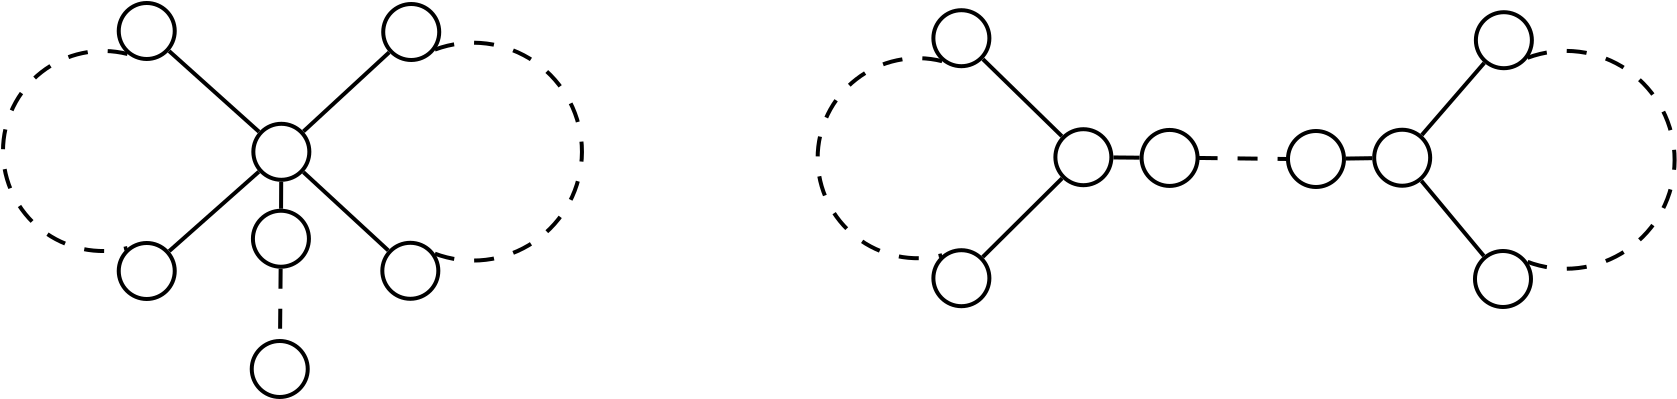 <?xml version="1.0" encoding="UTF-8"?>
<dia:diagram xmlns:dia="http://www.lysator.liu.se/~alla/dia/">
  <dia:layer name="Background" visible="true" active="true">
    <dia:object type="Standard - Line" version="0" id="O0">
      <dia:attribute name="obj_pos">
        <dia:point val="72.951,21.402"/>
      </dia:attribute>
      <dia:attribute name="obj_bb">
        <dia:rectangle val="68.858,17.406;73.093,21.544"/>
      </dia:attribute>
      <dia:attribute name="conn_endpoints">
        <dia:point val="72.951,21.402"/>
        <dia:point val="68.999,17.547"/>
      </dia:attribute>
      <dia:attribute name="numcp">
        <dia:int val="1"/>
      </dia:attribute>
      <dia:attribute name="line_width">
        <dia:real val="0.2"/>
      </dia:attribute>
      <dia:connections>
        <dia:connection handle="0" to="O1" connection="8"/>
        <dia:connection handle="1" to="O4" connection="8"/>
      </dia:connections>
    </dia:object>
    <dia:object type="Standard - Ellipse" version="0" id="O1">
      <dia:attribute name="obj_pos">
        <dia:point val="72.625,21.05"/>
      </dia:attribute>
      <dia:attribute name="obj_bb">
        <dia:rectangle val="72.525,20.95;75.525,23.95"/>
      </dia:attribute>
      <dia:attribute name="elem_corner">
        <dia:point val="72.625,21.05"/>
      </dia:attribute>
      <dia:attribute name="elem_width">
        <dia:real val="2.8"/>
      </dia:attribute>
      <dia:attribute name="elem_height">
        <dia:real val="2.8"/>
      </dia:attribute>
      <dia:attribute name="border_width">
        <dia:real val="0.2"/>
      </dia:attribute>
      <dia:attribute name="show_background">
        <dia:boolean val="false"/>
      </dia:attribute>
      <dia:attribute name="aspect">
        <dia:enum val="2"/>
      </dia:attribute>
    </dia:object>
    <dia:object type="Standard - Ellipse" version="0" id="O2">
      <dia:attribute name="obj_pos">
        <dia:point val="66.525,27.1"/>
      </dia:attribute>
      <dia:attribute name="obj_bb">
        <dia:rectangle val="66.425,27;69.425,30"/>
      </dia:attribute>
      <dia:attribute name="elem_corner">
        <dia:point val="66.525,27.1"/>
      </dia:attribute>
      <dia:attribute name="elem_width">
        <dia:real val="2.8"/>
      </dia:attribute>
      <dia:attribute name="elem_height">
        <dia:real val="2.8"/>
      </dia:attribute>
      <dia:attribute name="border_width">
        <dia:real val="0.2"/>
      </dia:attribute>
      <dia:attribute name="show_background">
        <dia:boolean val="false"/>
      </dia:attribute>
      <dia:attribute name="aspect">
        <dia:enum val="2"/>
      </dia:attribute>
    </dia:object>
    <dia:object type="Standard - Line" version="0" id="O3">
      <dia:attribute name="obj_pos">
        <dia:point val="68.99,27.444"/>
      </dia:attribute>
      <dia:attribute name="obj_bb">
        <dia:rectangle val="68.849,23.365;73.101,27.585"/>
      </dia:attribute>
      <dia:attribute name="conn_endpoints">
        <dia:point val="68.99,27.444"/>
        <dia:point val="72.96,23.506"/>
      </dia:attribute>
      <dia:attribute name="numcp">
        <dia:int val="1"/>
      </dia:attribute>
      <dia:attribute name="line_width">
        <dia:real val="0.2"/>
      </dia:attribute>
      <dia:connections>
        <dia:connection handle="0" to="O2" connection="8"/>
        <dia:connection handle="1" to="O1" connection="8"/>
      </dia:connections>
    </dia:object>
    <dia:object type="Standard - Ellipse" version="0" id="O4">
      <dia:attribute name="obj_pos">
        <dia:point val="66.525,15.1"/>
      </dia:attribute>
      <dia:attribute name="obj_bb">
        <dia:rectangle val="66.425,15;69.425,18"/>
      </dia:attribute>
      <dia:attribute name="elem_corner">
        <dia:point val="66.525,15.1"/>
      </dia:attribute>
      <dia:attribute name="elem_width">
        <dia:real val="2.8"/>
      </dia:attribute>
      <dia:attribute name="elem_height">
        <dia:real val="2.8"/>
      </dia:attribute>
      <dia:attribute name="border_width">
        <dia:real val="0.2"/>
      </dia:attribute>
      <dia:attribute name="show_background">
        <dia:boolean val="false"/>
      </dia:attribute>
      <dia:attribute name="aspect">
        <dia:enum val="2"/>
      </dia:attribute>
    </dia:object>
    <dia:object type="Standard - Line" version="0" id="O5">
      <dia:attribute name="obj_pos">
        <dia:point val="76.835,22.474"/>
      </dia:attribute>
      <dia:attribute name="obj_bb">
        <dia:rectangle val="75.424,22.362;76.936,22.575"/>
      </dia:attribute>
      <dia:attribute name="conn_endpoints">
        <dia:point val="76.835,22.474"/>
        <dia:point val="75.525,22.463"/>
      </dia:attribute>
      <dia:attribute name="numcp">
        <dia:int val="1"/>
      </dia:attribute>
      <dia:attribute name="line_width">
        <dia:real val="0.2"/>
      </dia:attribute>
      <dia:connections>
        <dia:connection handle="0" to="O6" connection="8"/>
        <dia:connection handle="1" to="O1" connection="8"/>
      </dia:connections>
    </dia:object>
    <dia:object type="Standard - Ellipse" version="0" id="O6">
      <dia:attribute name="obj_pos">
        <dia:point val="76.935,21.087"/>
      </dia:attribute>
      <dia:attribute name="obj_bb">
        <dia:rectangle val="76.835,20.987;79.835,23.987"/>
      </dia:attribute>
      <dia:attribute name="elem_corner">
        <dia:point val="76.935,21.087"/>
      </dia:attribute>
      <dia:attribute name="elem_width">
        <dia:real val="2.8"/>
      </dia:attribute>
      <dia:attribute name="elem_height">
        <dia:real val="2.8"/>
      </dia:attribute>
      <dia:attribute name="border_width">
        <dia:real val="0.2"/>
      </dia:attribute>
      <dia:attribute name="show_background">
        <dia:boolean val="false"/>
      </dia:attribute>
      <dia:attribute name="aspect">
        <dia:enum val="2"/>
      </dia:attribute>
    </dia:object>
    <dia:object type="Standard - Line" version="0" id="O7">
      <dia:attribute name="obj_pos">
        <dia:point val="90.946,21.343"/>
      </dia:attribute>
      <dia:attribute name="obj_bb">
        <dia:rectangle val="90.805,17.593;94.21,21.483"/>
      </dia:attribute>
      <dia:attribute name="conn_endpoints">
        <dia:point val="90.946,21.343"/>
        <dia:point val="94.069,17.734"/>
      </dia:attribute>
      <dia:attribute name="numcp">
        <dia:int val="1"/>
      </dia:attribute>
      <dia:attribute name="line_width">
        <dia:real val="0.2"/>
      </dia:attribute>
      <dia:connections>
        <dia:connection handle="0" to="O13" connection="8"/>
        <dia:connection handle="1" to="O11" connection="8"/>
      </dia:connections>
    </dia:object>
    <dia:object type="Standard - Ellipse" version="0" id="O8">
      <dia:attribute name="obj_pos">
        <dia:point val="84.255,21.14"/>
      </dia:attribute>
      <dia:attribute name="obj_bb">
        <dia:rectangle val="84.155,21.04;87.155,24.04"/>
      </dia:attribute>
      <dia:attribute name="elem_corner">
        <dia:point val="84.255,21.14"/>
      </dia:attribute>
      <dia:attribute name="elem_width">
        <dia:real val="2.8"/>
      </dia:attribute>
      <dia:attribute name="elem_height">
        <dia:real val="2.8"/>
      </dia:attribute>
      <dia:attribute name="border_width">
        <dia:real val="0.2"/>
      </dia:attribute>
      <dia:attribute name="show_background">
        <dia:boolean val="false"/>
      </dia:attribute>
      <dia:attribute name="aspect">
        <dia:enum val="2"/>
      </dia:attribute>
    </dia:object>
    <dia:object type="Standard - Ellipse" version="0" id="O9">
      <dia:attribute name="obj_pos">
        <dia:point val="93.605,27.14"/>
      </dia:attribute>
      <dia:attribute name="obj_bb">
        <dia:rectangle val="93.505,27.04;96.505,30.04"/>
      </dia:attribute>
      <dia:attribute name="elem_corner">
        <dia:point val="93.605,27.14"/>
      </dia:attribute>
      <dia:attribute name="elem_width">
        <dia:real val="2.8"/>
      </dia:attribute>
      <dia:attribute name="elem_height">
        <dia:real val="2.8"/>
      </dia:attribute>
      <dia:attribute name="border_width">
        <dia:real val="0.2"/>
      </dia:attribute>
      <dia:attribute name="show_background">
        <dia:boolean val="false"/>
      </dia:attribute>
      <dia:attribute name="aspect">
        <dia:enum val="2"/>
      </dia:attribute>
    </dia:object>
    <dia:object type="Standard - Line" version="0" id="O10">
      <dia:attribute name="obj_pos">
        <dia:point val="94.046,27.387"/>
      </dia:attribute>
      <dia:attribute name="obj_bb">
        <dia:rectangle val="90.783,23.489;94.187,27.527"/>
      </dia:attribute>
      <dia:attribute name="conn_endpoints">
        <dia:point val="94.046,27.387"/>
        <dia:point val="90.924,23.63"/>
      </dia:attribute>
      <dia:attribute name="numcp">
        <dia:int val="1"/>
      </dia:attribute>
      <dia:attribute name="line_width">
        <dia:real val="0.2"/>
      </dia:attribute>
      <dia:connections>
        <dia:connection handle="0" to="O9" connection="8"/>
        <dia:connection handle="1" to="O13" connection="8"/>
      </dia:connections>
    </dia:object>
    <dia:object type="Standard - Ellipse" version="0" id="O11">
      <dia:attribute name="obj_pos">
        <dia:point val="93.65,15.2"/>
      </dia:attribute>
      <dia:attribute name="obj_bb">
        <dia:rectangle val="93.55,15.1;96.55,18.1"/>
      </dia:attribute>
      <dia:attribute name="elem_corner">
        <dia:point val="93.65,15.2"/>
      </dia:attribute>
      <dia:attribute name="elem_width">
        <dia:real val="2.8"/>
      </dia:attribute>
      <dia:attribute name="elem_height">
        <dia:real val="2.8"/>
      </dia:attribute>
      <dia:attribute name="border_width">
        <dia:real val="0.2"/>
      </dia:attribute>
      <dia:attribute name="show_background">
        <dia:boolean val="false"/>
      </dia:attribute>
      <dia:attribute name="aspect">
        <dia:enum val="2"/>
      </dia:attribute>
    </dia:object>
    <dia:object type="Standard - Line" version="0" id="O12">
      <dia:attribute name="obj_pos">
        <dia:point val="88.466,22.499"/>
      </dia:attribute>
      <dia:attribute name="obj_bb">
        <dia:rectangle val="87.053,22.397;88.567,22.619"/>
      </dia:attribute>
      <dia:attribute name="conn_endpoints">
        <dia:point val="88.466,22.499"/>
        <dia:point val="87.154,22.518"/>
      </dia:attribute>
      <dia:attribute name="numcp">
        <dia:int val="1"/>
      </dia:attribute>
      <dia:attribute name="line_width">
        <dia:real val="0.2"/>
      </dia:attribute>
      <dia:connections>
        <dia:connection handle="0" to="O13" connection="8"/>
        <dia:connection handle="1" to="O8" connection="8"/>
      </dia:connections>
    </dia:object>
    <dia:object type="Standard - Ellipse" version="0" id="O13">
      <dia:attribute name="obj_pos">
        <dia:point val="88.565,21.077"/>
      </dia:attribute>
      <dia:attribute name="obj_bb">
        <dia:rectangle val="88.465,20.977;91.465,23.977"/>
      </dia:attribute>
      <dia:attribute name="elem_corner">
        <dia:point val="88.565,21.077"/>
      </dia:attribute>
      <dia:attribute name="elem_width">
        <dia:real val="2.8"/>
      </dia:attribute>
      <dia:attribute name="elem_height">
        <dia:real val="2.8"/>
      </dia:attribute>
      <dia:attribute name="border_width">
        <dia:real val="0.2"/>
      </dia:attribute>
      <dia:attribute name="show_background">
        <dia:boolean val="false"/>
      </dia:attribute>
      <dia:attribute name="aspect">
        <dia:enum val="2"/>
      </dia:attribute>
    </dia:object>
    <dia:object type="Standard - Arc" version="0" id="O14">
      <dia:attribute name="obj_pos">
        <dia:point val="67.925,16.5"/>
      </dia:attribute>
      <dia:attribute name="obj_bb">
        <dia:rectangle val="60.638,16.302;68.025,28.698"/>
      </dia:attribute>
      <dia:attribute name="conn_endpoints">
        <dia:point val="67.925,16.5"/>
        <dia:point val="67.925,28.5"/>
      </dia:attribute>
      <dia:attribute name="curve_distance">
        <dia:real val="7.187"/>
      </dia:attribute>
      <dia:attribute name="line_width">
        <dia:real val="0.2"/>
      </dia:attribute>
      <dia:attribute name="line_style">
        <dia:enum val="1"/>
      </dia:attribute>
      <dia:connections>
        <dia:connection handle="0" to="O4" connection="8"/>
        <dia:connection handle="1" to="O2" connection="8"/>
      </dia:connections>
    </dia:object>
    <dia:object type="Standard - Arc" version="0" id="O15">
      <dia:attribute name="obj_pos">
        <dia:point val="95.05,16.6"/>
      </dia:attribute>
      <dia:attribute name="obj_bb">
        <dia:rectangle val="94.905,16.117;103.687,29.04"/>
      </dia:attribute>
      <dia:attribute name="conn_endpoints">
        <dia:point val="95.05,16.6"/>
        <dia:point val="95.005,28.54"/>
      </dia:attribute>
      <dia:attribute name="curve_distance">
        <dia:real val="-8.559"/>
      </dia:attribute>
      <dia:attribute name="line_width">
        <dia:real val="0.2"/>
      </dia:attribute>
      <dia:attribute name="line_style">
        <dia:enum val="1"/>
      </dia:attribute>
      <dia:connections>
        <dia:connection handle="0" to="O11" connection="8"/>
        <dia:connection handle="1" to="O9" connection="8"/>
      </dia:connections>
    </dia:object>
    <dia:object type="Standard - Line" version="0" id="O16">
      <dia:attribute name="obj_pos">
        <dia:point val="79.735,22.487"/>
      </dia:attribute>
      <dia:attribute name="obj_bb">
        <dia:rectangle val="79.634,22.385;84.356,22.641"/>
      </dia:attribute>
      <dia:attribute name="conn_endpoints">
        <dia:point val="79.735,22.487"/>
        <dia:point val="84.255,22.54"/>
      </dia:attribute>
      <dia:attribute name="numcp">
        <dia:int val="1"/>
      </dia:attribute>
      <dia:attribute name="line_width">
        <dia:real val="0.2"/>
      </dia:attribute>
      <dia:attribute name="line_style">
        <dia:enum val="1"/>
      </dia:attribute>
      <dia:connections>
        <dia:connection handle="0" to="O6" connection="4"/>
        <dia:connection handle="1" to="O8" connection="3"/>
      </dia:connections>
    </dia:object>
    <dia:object type="Standard - Line" version="0" id="O17">
      <dia:attribute name="obj_pos">
        <dia:point val="32.806,21.178"/>
      </dia:attribute>
      <dia:attribute name="obj_bb">
        <dia:rectangle val="28.167,17.0;32.948,21.32"/>
      </dia:attribute>
      <dia:attribute name="conn_endpoints">
        <dia:point val="32.806,21.178"/>
        <dia:point val="28.309,17.142"/>
      </dia:attribute>
      <dia:attribute name="numcp">
        <dia:int val="1"/>
      </dia:attribute>
      <dia:attribute name="line_width">
        <dia:real val="0.2"/>
      </dia:attribute>
      <dia:connections>
        <dia:connection handle="0" to="O25" connection="8"/>
        <dia:connection handle="1" to="O21" connection="8"/>
      </dia:connections>
    </dia:object>
    <dia:object type="Standard - Ellipse" version="0" id="O18">
      <dia:attribute name="obj_pos">
        <dia:point val="32.443,31.64"/>
      </dia:attribute>
      <dia:attribute name="obj_bb">
        <dia:rectangle val="32.343,31.54;35.343,34.54"/>
      </dia:attribute>
      <dia:attribute name="elem_corner">
        <dia:point val="32.443,31.64"/>
      </dia:attribute>
      <dia:attribute name="elem_width">
        <dia:real val="2.8"/>
      </dia:attribute>
      <dia:attribute name="elem_height">
        <dia:real val="2.8"/>
      </dia:attribute>
      <dia:attribute name="border_width">
        <dia:real val="0.2"/>
      </dia:attribute>
      <dia:attribute name="show_background">
        <dia:boolean val="false"/>
      </dia:attribute>
      <dia:attribute name="aspect">
        <dia:enum val="2"/>
      </dia:attribute>
    </dia:object>
    <dia:object type="Standard - Ellipse" version="0" id="O19">
      <dia:attribute name="obj_pos">
        <dia:point val="25.793,26.74"/>
      </dia:attribute>
      <dia:attribute name="obj_bb">
        <dia:rectangle val="25.692,26.64;28.692,29.64"/>
      </dia:attribute>
      <dia:attribute name="elem_corner">
        <dia:point val="25.793,26.74"/>
      </dia:attribute>
      <dia:attribute name="elem_width">
        <dia:real val="2.8"/>
      </dia:attribute>
      <dia:attribute name="elem_height">
        <dia:real val="2.8"/>
      </dia:attribute>
      <dia:attribute name="border_width">
        <dia:real val="0.2"/>
      </dia:attribute>
      <dia:attribute name="show_background">
        <dia:boolean val="false"/>
      </dia:attribute>
      <dia:attribute name="aspect">
        <dia:enum val="2"/>
      </dia:attribute>
    </dia:object>
    <dia:object type="Standard - Line" version="0" id="O20">
      <dia:attribute name="obj_pos">
        <dia:point val="28.315,27.146"/>
      </dia:attribute>
      <dia:attribute name="obj_bb">
        <dia:rectangle val="28.174,23.033;32.941,27.287"/>
      </dia:attribute>
      <dia:attribute name="conn_endpoints">
        <dia:point val="28.315,27.146"/>
        <dia:point val="32.8,23.174"/>
      </dia:attribute>
      <dia:attribute name="numcp">
        <dia:int val="1"/>
      </dia:attribute>
      <dia:attribute name="line_width">
        <dia:real val="0.2"/>
      </dia:attribute>
      <dia:connections>
        <dia:connection handle="0" to="O19" connection="8"/>
        <dia:connection handle="1" to="O25" connection="8"/>
      </dia:connections>
    </dia:object>
    <dia:object type="Standard - Ellipse" version="0" id="O21">
      <dia:attribute name="obj_pos">
        <dia:point val="25.793,14.74"/>
      </dia:attribute>
      <dia:attribute name="obj_bb">
        <dia:rectangle val="25.692,14.64;28.692,17.64"/>
      </dia:attribute>
      <dia:attribute name="elem_corner">
        <dia:point val="25.793,14.74"/>
      </dia:attribute>
      <dia:attribute name="elem_width">
        <dia:real val="2.8"/>
      </dia:attribute>
      <dia:attribute name="elem_height">
        <dia:real val="2.8"/>
      </dia:attribute>
      <dia:attribute name="border_width">
        <dia:real val="0.2"/>
      </dia:attribute>
      <dia:attribute name="show_background">
        <dia:boolean val="false"/>
      </dia:attribute>
      <dia:attribute name="aspect">
        <dia:enum val="2"/>
      </dia:attribute>
    </dia:object>
    <dia:object type="Standard - Line" version="0" id="O22">
      <dia:attribute name="obj_pos">
        <dia:point val="33.909,25.027"/>
      </dia:attribute>
      <dia:attribute name="obj_bb">
        <dia:rectangle val="33.809,23.579;34.016,25.128"/>
      </dia:attribute>
      <dia:attribute name="conn_endpoints">
        <dia:point val="33.909,25.027"/>
        <dia:point val="33.916,23.679"/>
      </dia:attribute>
      <dia:attribute name="numcp">
        <dia:int val="1"/>
      </dia:attribute>
      <dia:attribute name="line_width">
        <dia:real val="0.2"/>
      </dia:attribute>
      <dia:connections>
        <dia:connection handle="0" to="O23" connection="8"/>
        <dia:connection handle="1" to="O25" connection="8"/>
      </dia:connections>
    </dia:object>
    <dia:object type="Standard - Ellipse" version="0" id="O23">
      <dia:attribute name="obj_pos">
        <dia:point val="32.502,25.127"/>
      </dia:attribute>
      <dia:attribute name="obj_bb">
        <dia:rectangle val="32.403,25.027;35.403,28.027"/>
      </dia:attribute>
      <dia:attribute name="elem_corner">
        <dia:point val="32.502,25.127"/>
      </dia:attribute>
      <dia:attribute name="elem_width">
        <dia:real val="2.8"/>
      </dia:attribute>
      <dia:attribute name="elem_height">
        <dia:real val="2.8"/>
      </dia:attribute>
      <dia:attribute name="border_width">
        <dia:real val="0.2"/>
      </dia:attribute>
      <dia:attribute name="show_background">
        <dia:boolean val="false"/>
      </dia:attribute>
      <dia:attribute name="aspect">
        <dia:enum val="2"/>
      </dia:attribute>
    </dia:object>
    <dia:object type="Standard - Line" version="0" id="O24">
      <dia:attribute name="obj_pos">
        <dia:point val="35.025,21.163"/>
      </dia:attribute>
      <dia:attribute name="obj_bb">
        <dia:rectangle val="34.884,17.065;39.456,21.305"/>
      </dia:attribute>
      <dia:attribute name="conn_endpoints">
        <dia:point val="35.025,21.163"/>
        <dia:point val="39.315,17.207"/>
      </dia:attribute>
      <dia:attribute name="numcp">
        <dia:int val="1"/>
      </dia:attribute>
      <dia:attribute name="line_width">
        <dia:real val="0.2"/>
      </dia:attribute>
      <dia:connections>
        <dia:connection handle="0" to="O25" connection="8"/>
        <dia:connection handle="1" to="O28" connection="8"/>
      </dia:connections>
    </dia:object>
    <dia:object type="Standard - Ellipse" version="0" id="O25">
      <dia:attribute name="obj_pos">
        <dia:point val="32.523,20.78"/>
      </dia:attribute>
      <dia:attribute name="obj_bb">
        <dia:rectangle val="32.422,20.68;35.422,23.68"/>
      </dia:attribute>
      <dia:attribute name="elem_corner">
        <dia:point val="32.523,20.78"/>
      </dia:attribute>
      <dia:attribute name="elem_width">
        <dia:real val="2.8"/>
      </dia:attribute>
      <dia:attribute name="elem_height">
        <dia:real val="2.8"/>
      </dia:attribute>
      <dia:attribute name="border_width">
        <dia:real val="0.2"/>
      </dia:attribute>
      <dia:attribute name="show_background">
        <dia:boolean val="false"/>
      </dia:attribute>
      <dia:attribute name="aspect">
        <dia:enum val="2"/>
      </dia:attribute>
    </dia:object>
    <dia:object type="Standard - Ellipse" version="0" id="O26">
      <dia:attribute name="obj_pos">
        <dia:point val="38.972,26.73"/>
      </dia:attribute>
      <dia:attribute name="obj_bb">
        <dia:rectangle val="38.873,26.63;41.873,29.63"/>
      </dia:attribute>
      <dia:attribute name="elem_corner">
        <dia:point val="38.972,26.73"/>
      </dia:attribute>
      <dia:attribute name="elem_width">
        <dia:real val="2.8"/>
      </dia:attribute>
      <dia:attribute name="elem_height">
        <dia:real val="2.8"/>
      </dia:attribute>
      <dia:attribute name="border_width">
        <dia:real val="0.2"/>
      </dia:attribute>
      <dia:attribute name="show_background">
        <dia:boolean val="false"/>
      </dia:attribute>
      <dia:attribute name="aspect">
        <dia:enum val="2"/>
      </dia:attribute>
    </dia:object>
    <dia:object type="Standard - Line" version="0" id="O27">
      <dia:attribute name="obj_pos">
        <dia:point val="39.27,27.113"/>
      </dia:attribute>
      <dia:attribute name="obj_bb">
        <dia:rectangle val="34.884,23.056;39.411,27.254"/>
      </dia:attribute>
      <dia:attribute name="conn_endpoints">
        <dia:point val="39.27,27.113"/>
        <dia:point val="35.025,23.197"/>
      </dia:attribute>
      <dia:attribute name="numcp">
        <dia:int val="1"/>
      </dia:attribute>
      <dia:attribute name="line_width">
        <dia:real val="0.2"/>
      </dia:attribute>
      <dia:connections>
        <dia:connection handle="0" to="O26" connection="8"/>
        <dia:connection handle="1" to="O25" connection="8"/>
      </dia:connections>
    </dia:object>
    <dia:object type="Standard - Ellipse" version="0" id="O28">
      <dia:attribute name="obj_pos">
        <dia:point val="39.017,14.79"/>
      </dia:attribute>
      <dia:attribute name="obj_bb">
        <dia:rectangle val="38.917,14.69;41.917,17.69"/>
      </dia:attribute>
      <dia:attribute name="elem_corner">
        <dia:point val="39.017,14.79"/>
      </dia:attribute>
      <dia:attribute name="elem_width">
        <dia:real val="2.8"/>
      </dia:attribute>
      <dia:attribute name="elem_height">
        <dia:real val="2.8"/>
      </dia:attribute>
      <dia:attribute name="border_width">
        <dia:real val="0.2"/>
      </dia:attribute>
      <dia:attribute name="show_background">
        <dia:boolean val="false"/>
      </dia:attribute>
      <dia:attribute name="aspect">
        <dia:enum val="2"/>
      </dia:attribute>
    </dia:object>
    <dia:object type="Standard - Arc" version="0" id="O29">
      <dia:attribute name="obj_pos">
        <dia:point val="27.192,16.14"/>
      </dia:attribute>
      <dia:attribute name="obj_bb">
        <dia:rectangle val="19.905,15.942;27.293,28.338"/>
      </dia:attribute>
      <dia:attribute name="conn_endpoints">
        <dia:point val="27.192,16.14"/>
        <dia:point val="27.192,28.14"/>
      </dia:attribute>
      <dia:attribute name="curve_distance">
        <dia:real val="7.187"/>
      </dia:attribute>
      <dia:attribute name="line_width">
        <dia:real val="0.2"/>
      </dia:attribute>
      <dia:attribute name="line_style">
        <dia:enum val="1"/>
      </dia:attribute>
      <dia:connections>
        <dia:connection handle="0" to="O21" connection="8"/>
        <dia:connection handle="1" to="O19" connection="8"/>
      </dia:connections>
    </dia:object>
    <dia:object type="Standard - Arc" version="0" id="O30">
      <dia:attribute name="obj_pos">
        <dia:point val="40.417,16.19"/>
      </dia:attribute>
      <dia:attribute name="obj_bb">
        <dia:rectangle val="40.272,15.707;49.054,28.63"/>
      </dia:attribute>
      <dia:attribute name="conn_endpoints">
        <dia:point val="40.417,16.19"/>
        <dia:point val="40.373,28.13"/>
      </dia:attribute>
      <dia:attribute name="curve_distance">
        <dia:real val="-8.559"/>
      </dia:attribute>
      <dia:attribute name="line_width">
        <dia:real val="0.2"/>
      </dia:attribute>
      <dia:attribute name="line_style">
        <dia:enum val="1"/>
      </dia:attribute>
      <dia:connections>
        <dia:connection handle="0" to="O28" connection="8"/>
        <dia:connection handle="1" to="O26" connection="8"/>
      </dia:connections>
    </dia:object>
    <dia:object type="Standard - Line" version="0" id="O31">
      <dia:attribute name="obj_pos">
        <dia:point val="33.889,28.026"/>
      </dia:attribute>
      <dia:attribute name="obj_bb">
        <dia:rectangle val="33.755,27.926;33.99,31.641"/>
      </dia:attribute>
      <dia:attribute name="conn_endpoints">
        <dia:point val="33.889,28.026"/>
        <dia:point val="33.856,31.54"/>
      </dia:attribute>
      <dia:attribute name="numcp">
        <dia:int val="1"/>
      </dia:attribute>
      <dia:attribute name="line_width">
        <dia:real val="0.2"/>
      </dia:attribute>
      <dia:attribute name="line_style">
        <dia:enum val="1"/>
      </dia:attribute>
      <dia:connections>
        <dia:connection handle="0" to="O23" connection="8"/>
        <dia:connection handle="1" to="O18" connection="8"/>
      </dia:connections>
    </dia:object>
  </dia:layer>
</dia:diagram>
